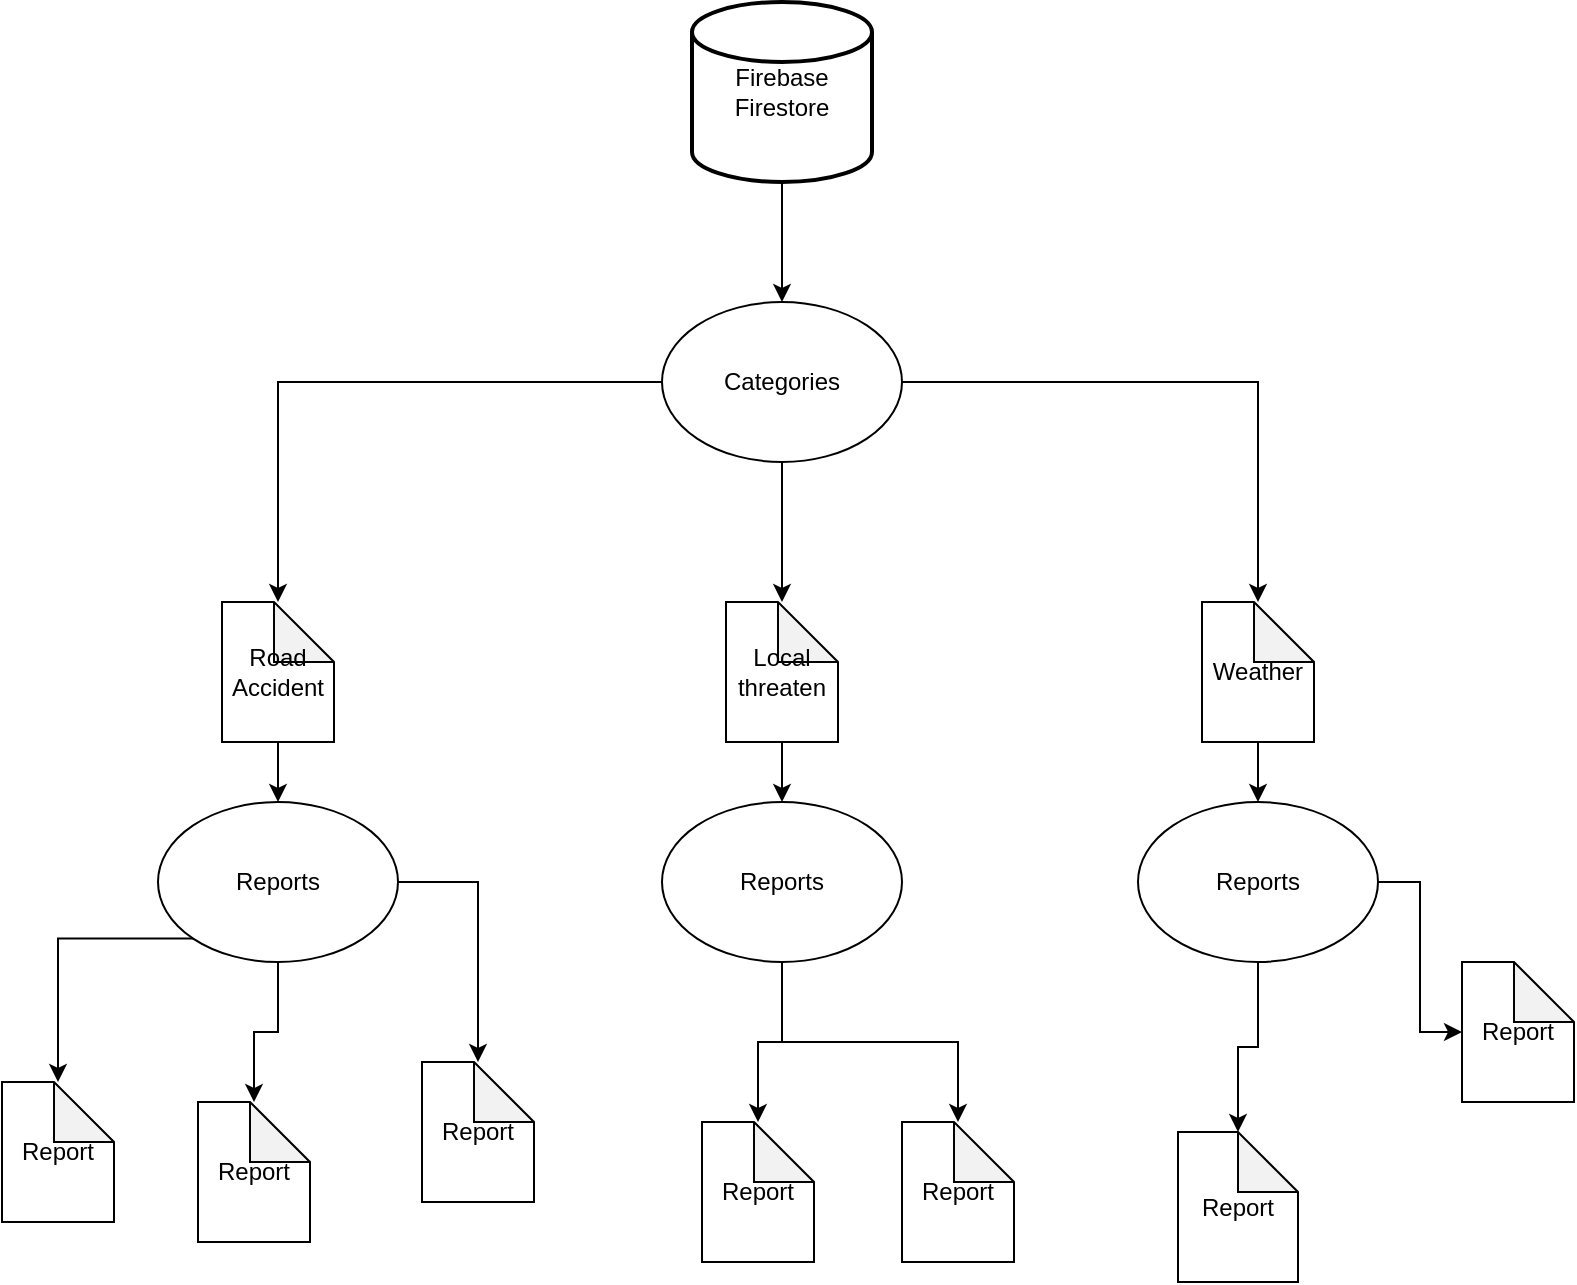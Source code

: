 <mxfile version="14.1.2" type="github"><diagram id="moQSPMZrfWC3nJqeESgW" name="Page-1"><mxGraphModel dx="1426" dy="800" grid="1" gridSize="10" guides="1" tooltips="1" connect="1" arrows="1" fold="1" page="1" pageScale="1" pageWidth="850" pageHeight="1100" math="0" shadow="0"><root><mxCell id="0"/><mxCell id="1" parent="0"/><mxCell id="quQ_YBD7c6VjlJwQ2Np0-18" value="" style="edgeStyle=orthogonalEdgeStyle;rounded=0;orthogonalLoop=1;jettySize=auto;html=1;" parent="1" source="quQ_YBD7c6VjlJwQ2Np0-9" target="quQ_YBD7c6VjlJwQ2Np0-17" edge="1"><mxGeometry relative="1" as="geometry"/></mxCell><mxCell id="quQ_YBD7c6VjlJwQ2Np0-20" value="" style="edgeStyle=orthogonalEdgeStyle;rounded=0;orthogonalLoop=1;jettySize=auto;html=1;" parent="1" source="quQ_YBD7c6VjlJwQ2Np0-9" target="quQ_YBD7c6VjlJwQ2Np0-19" edge="1"><mxGeometry relative="1" as="geometry"/></mxCell><mxCell id="quQ_YBD7c6VjlJwQ2Np0-22" value="" style="edgeStyle=orthogonalEdgeStyle;rounded=0;orthogonalLoop=1;jettySize=auto;html=1;" parent="1" source="quQ_YBD7c6VjlJwQ2Np0-9" target="quQ_YBD7c6VjlJwQ2Np0-21" edge="1"><mxGeometry relative="1" as="geometry"/></mxCell><mxCell id="quQ_YBD7c6VjlJwQ2Np0-9" value="Categories" style="ellipse;whiteSpace=wrap;html=1;" parent="1" vertex="1"><mxGeometry x="380" y="260" width="120" height="80" as="geometry"/></mxCell><mxCell id="quQ_YBD7c6VjlJwQ2Np0-26" value="" style="edgeStyle=orthogonalEdgeStyle;rounded=0;orthogonalLoop=1;jettySize=auto;html=1;" parent="1" source="quQ_YBD7c6VjlJwQ2Np0-17" target="quQ_YBD7c6VjlJwQ2Np0-25" edge="1"><mxGeometry relative="1" as="geometry"/></mxCell><mxCell id="quQ_YBD7c6VjlJwQ2Np0-17" value="Road Accident" style="shape=note;whiteSpace=wrap;html=1;backgroundOutline=1;darkOpacity=0.05;" parent="1" vertex="1"><mxGeometry x="160" y="410" width="56" height="70" as="geometry"/></mxCell><mxCell id="quQ_YBD7c6VjlJwQ2Np0-28" value="" style="edgeStyle=orthogonalEdgeStyle;rounded=0;orthogonalLoop=1;jettySize=auto;html=1;" parent="1" source="quQ_YBD7c6VjlJwQ2Np0-19" target="quQ_YBD7c6VjlJwQ2Np0-27" edge="1"><mxGeometry relative="1" as="geometry"/></mxCell><mxCell id="quQ_YBD7c6VjlJwQ2Np0-19" value="Local threaten" style="shape=note;whiteSpace=wrap;html=1;backgroundOutline=1;darkOpacity=0.05;" parent="1" vertex="1"><mxGeometry x="412" y="410" width="56" height="70" as="geometry"/></mxCell><mxCell id="quQ_YBD7c6VjlJwQ2Np0-30" value="" style="edgeStyle=orthogonalEdgeStyle;rounded=0;orthogonalLoop=1;jettySize=auto;html=1;" parent="1" source="quQ_YBD7c6VjlJwQ2Np0-21" target="quQ_YBD7c6VjlJwQ2Np0-29" edge="1"><mxGeometry relative="1" as="geometry"/></mxCell><mxCell id="quQ_YBD7c6VjlJwQ2Np0-21" value="Weather" style="shape=note;whiteSpace=wrap;html=1;backgroundOutline=1;darkOpacity=0.05;" parent="1" vertex="1"><mxGeometry x="650" y="410" width="56" height="70" as="geometry"/></mxCell><mxCell id="quQ_YBD7c6VjlJwQ2Np0-24" value="" style="edgeStyle=orthogonalEdgeStyle;rounded=0;orthogonalLoop=1;jettySize=auto;html=1;" parent="1" source="quQ_YBD7c6VjlJwQ2Np0-23" target="quQ_YBD7c6VjlJwQ2Np0-9" edge="1"><mxGeometry relative="1" as="geometry"/></mxCell><mxCell id="quQ_YBD7c6VjlJwQ2Np0-23" value="Firebase&lt;br&gt;Firestore" style="strokeWidth=2;html=1;shape=mxgraph.flowchart.database;whiteSpace=wrap;" parent="1" vertex="1"><mxGeometry x="395" y="110" width="90" height="90" as="geometry"/></mxCell><mxCell id="quQ_YBD7c6VjlJwQ2Np0-32" value="" style="edgeStyle=orthogonalEdgeStyle;rounded=0;orthogonalLoop=1;jettySize=auto;html=1;" parent="1" source="quQ_YBD7c6VjlJwQ2Np0-25" target="quQ_YBD7c6VjlJwQ2Np0-31" edge="1"><mxGeometry relative="1" as="geometry"/></mxCell><mxCell id="quQ_YBD7c6VjlJwQ2Np0-25" value="Reports" style="ellipse;whiteSpace=wrap;html=1;" parent="1" vertex="1"><mxGeometry x="128" y="510" width="120" height="80" as="geometry"/></mxCell><mxCell id="quQ_YBD7c6VjlJwQ2Np0-27" value="Reports&lt;br&gt;" style="ellipse;whiteSpace=wrap;html=1;" parent="1" vertex="1"><mxGeometry x="380" y="510" width="120" height="80" as="geometry"/></mxCell><mxCell id="quQ_YBD7c6VjlJwQ2Np0-29" value="Reports&lt;br&gt;" style="ellipse;whiteSpace=wrap;html=1;" parent="1" vertex="1"><mxGeometry x="618" y="510" width="120" height="80" as="geometry"/></mxCell><mxCell id="quQ_YBD7c6VjlJwQ2Np0-31" value="Report" style="shape=note;whiteSpace=wrap;html=1;backgroundOutline=1;darkOpacity=0.05;" parent="1" vertex="1"><mxGeometry x="148" y="660" width="56" height="70" as="geometry"/></mxCell><mxCell id="quQ_YBD7c6VjlJwQ2Np0-34" value="" style="edgeStyle=orthogonalEdgeStyle;rounded=0;orthogonalLoop=1;jettySize=auto;html=1;exitX=0;exitY=1;exitDx=0;exitDy=0;" parent="1" source="quQ_YBD7c6VjlJwQ2Np0-25" target="quQ_YBD7c6VjlJwQ2Np0-35" edge="1"><mxGeometry relative="1" as="geometry"><mxPoint x="90" y="580" as="sourcePoint"/></mxGeometry></mxCell><mxCell id="quQ_YBD7c6VjlJwQ2Np0-35" value="Report" style="shape=note;whiteSpace=wrap;html=1;backgroundOutline=1;darkOpacity=0.05;" parent="1" vertex="1"><mxGeometry x="50" y="650" width="56" height="70" as="geometry"/></mxCell><mxCell id="quQ_YBD7c6VjlJwQ2Np0-36" value="" style="edgeStyle=orthogonalEdgeStyle;rounded=0;orthogonalLoop=1;jettySize=auto;html=1;" parent="1" source="quQ_YBD7c6VjlJwQ2Np0-25" target="quQ_YBD7c6VjlJwQ2Np0-37" edge="1"><mxGeometry relative="1" as="geometry"><mxPoint x="300" y="570" as="sourcePoint"/></mxGeometry></mxCell><mxCell id="quQ_YBD7c6VjlJwQ2Np0-37" value="Report" style="shape=note;whiteSpace=wrap;html=1;backgroundOutline=1;darkOpacity=0.05;" parent="1" vertex="1"><mxGeometry x="260" y="640" width="56" height="70" as="geometry"/></mxCell><mxCell id="quQ_YBD7c6VjlJwQ2Np0-38" value="" style="edgeStyle=orthogonalEdgeStyle;rounded=0;orthogonalLoop=1;jettySize=auto;html=1;" parent="1" source="quQ_YBD7c6VjlJwQ2Np0-27" target="quQ_YBD7c6VjlJwQ2Np0-39" edge="1"><mxGeometry relative="1" as="geometry"><mxPoint x="440" y="600" as="sourcePoint"/></mxGeometry></mxCell><mxCell id="quQ_YBD7c6VjlJwQ2Np0-39" value="Report" style="shape=note;whiteSpace=wrap;html=1;backgroundOutline=1;darkOpacity=0.05;" parent="1" vertex="1"><mxGeometry x="400" y="670" width="56" height="70" as="geometry"/></mxCell><mxCell id="quQ_YBD7c6VjlJwQ2Np0-40" value="" style="edgeStyle=orthogonalEdgeStyle;rounded=0;orthogonalLoop=1;jettySize=auto;html=1;" parent="1" source="quQ_YBD7c6VjlJwQ2Np0-27" target="quQ_YBD7c6VjlJwQ2Np0-41" edge="1"><mxGeometry relative="1" as="geometry"><mxPoint x="540" y="600" as="sourcePoint"/></mxGeometry></mxCell><mxCell id="quQ_YBD7c6VjlJwQ2Np0-41" value="Report" style="shape=note;whiteSpace=wrap;html=1;backgroundOutline=1;darkOpacity=0.05;" parent="1" vertex="1"><mxGeometry x="500" y="670" width="56" height="70" as="geometry"/></mxCell><mxCell id="quQ_YBD7c6VjlJwQ2Np0-42" value="" style="edgeStyle=orthogonalEdgeStyle;rounded=0;orthogonalLoop=1;jettySize=auto;html=1;exitX=0.5;exitY=1;exitDx=0;exitDy=0;" parent="1" source="quQ_YBD7c6VjlJwQ2Np0-29" target="quQ_YBD7c6VjlJwQ2Np0-43" edge="1"><mxGeometry relative="1" as="geometry"><mxPoint x="678" y="605" as="sourcePoint"/></mxGeometry></mxCell><mxCell id="quQ_YBD7c6VjlJwQ2Np0-43" value="Report" style="shape=note;whiteSpace=wrap;html=1;backgroundOutline=1;darkOpacity=0.05;" parent="1" vertex="1"><mxGeometry x="638" y="675" width="60" height="75" as="geometry"/></mxCell><mxCell id="quQ_YBD7c6VjlJwQ2Np0-44" value="" style="edgeStyle=orthogonalEdgeStyle;rounded=0;orthogonalLoop=1;jettySize=auto;html=1;" parent="1" source="quQ_YBD7c6VjlJwQ2Np0-29" target="quQ_YBD7c6VjlJwQ2Np0-45" edge="1"><mxGeometry relative="1" as="geometry"><mxPoint x="820" y="520" as="sourcePoint"/></mxGeometry></mxCell><mxCell id="quQ_YBD7c6VjlJwQ2Np0-45" value="Report" style="shape=note;whiteSpace=wrap;html=1;backgroundOutline=1;darkOpacity=0.05;" parent="1" vertex="1"><mxGeometry x="780" y="590" width="56" height="70" as="geometry"/></mxCell></root></mxGraphModel></diagram></mxfile>
